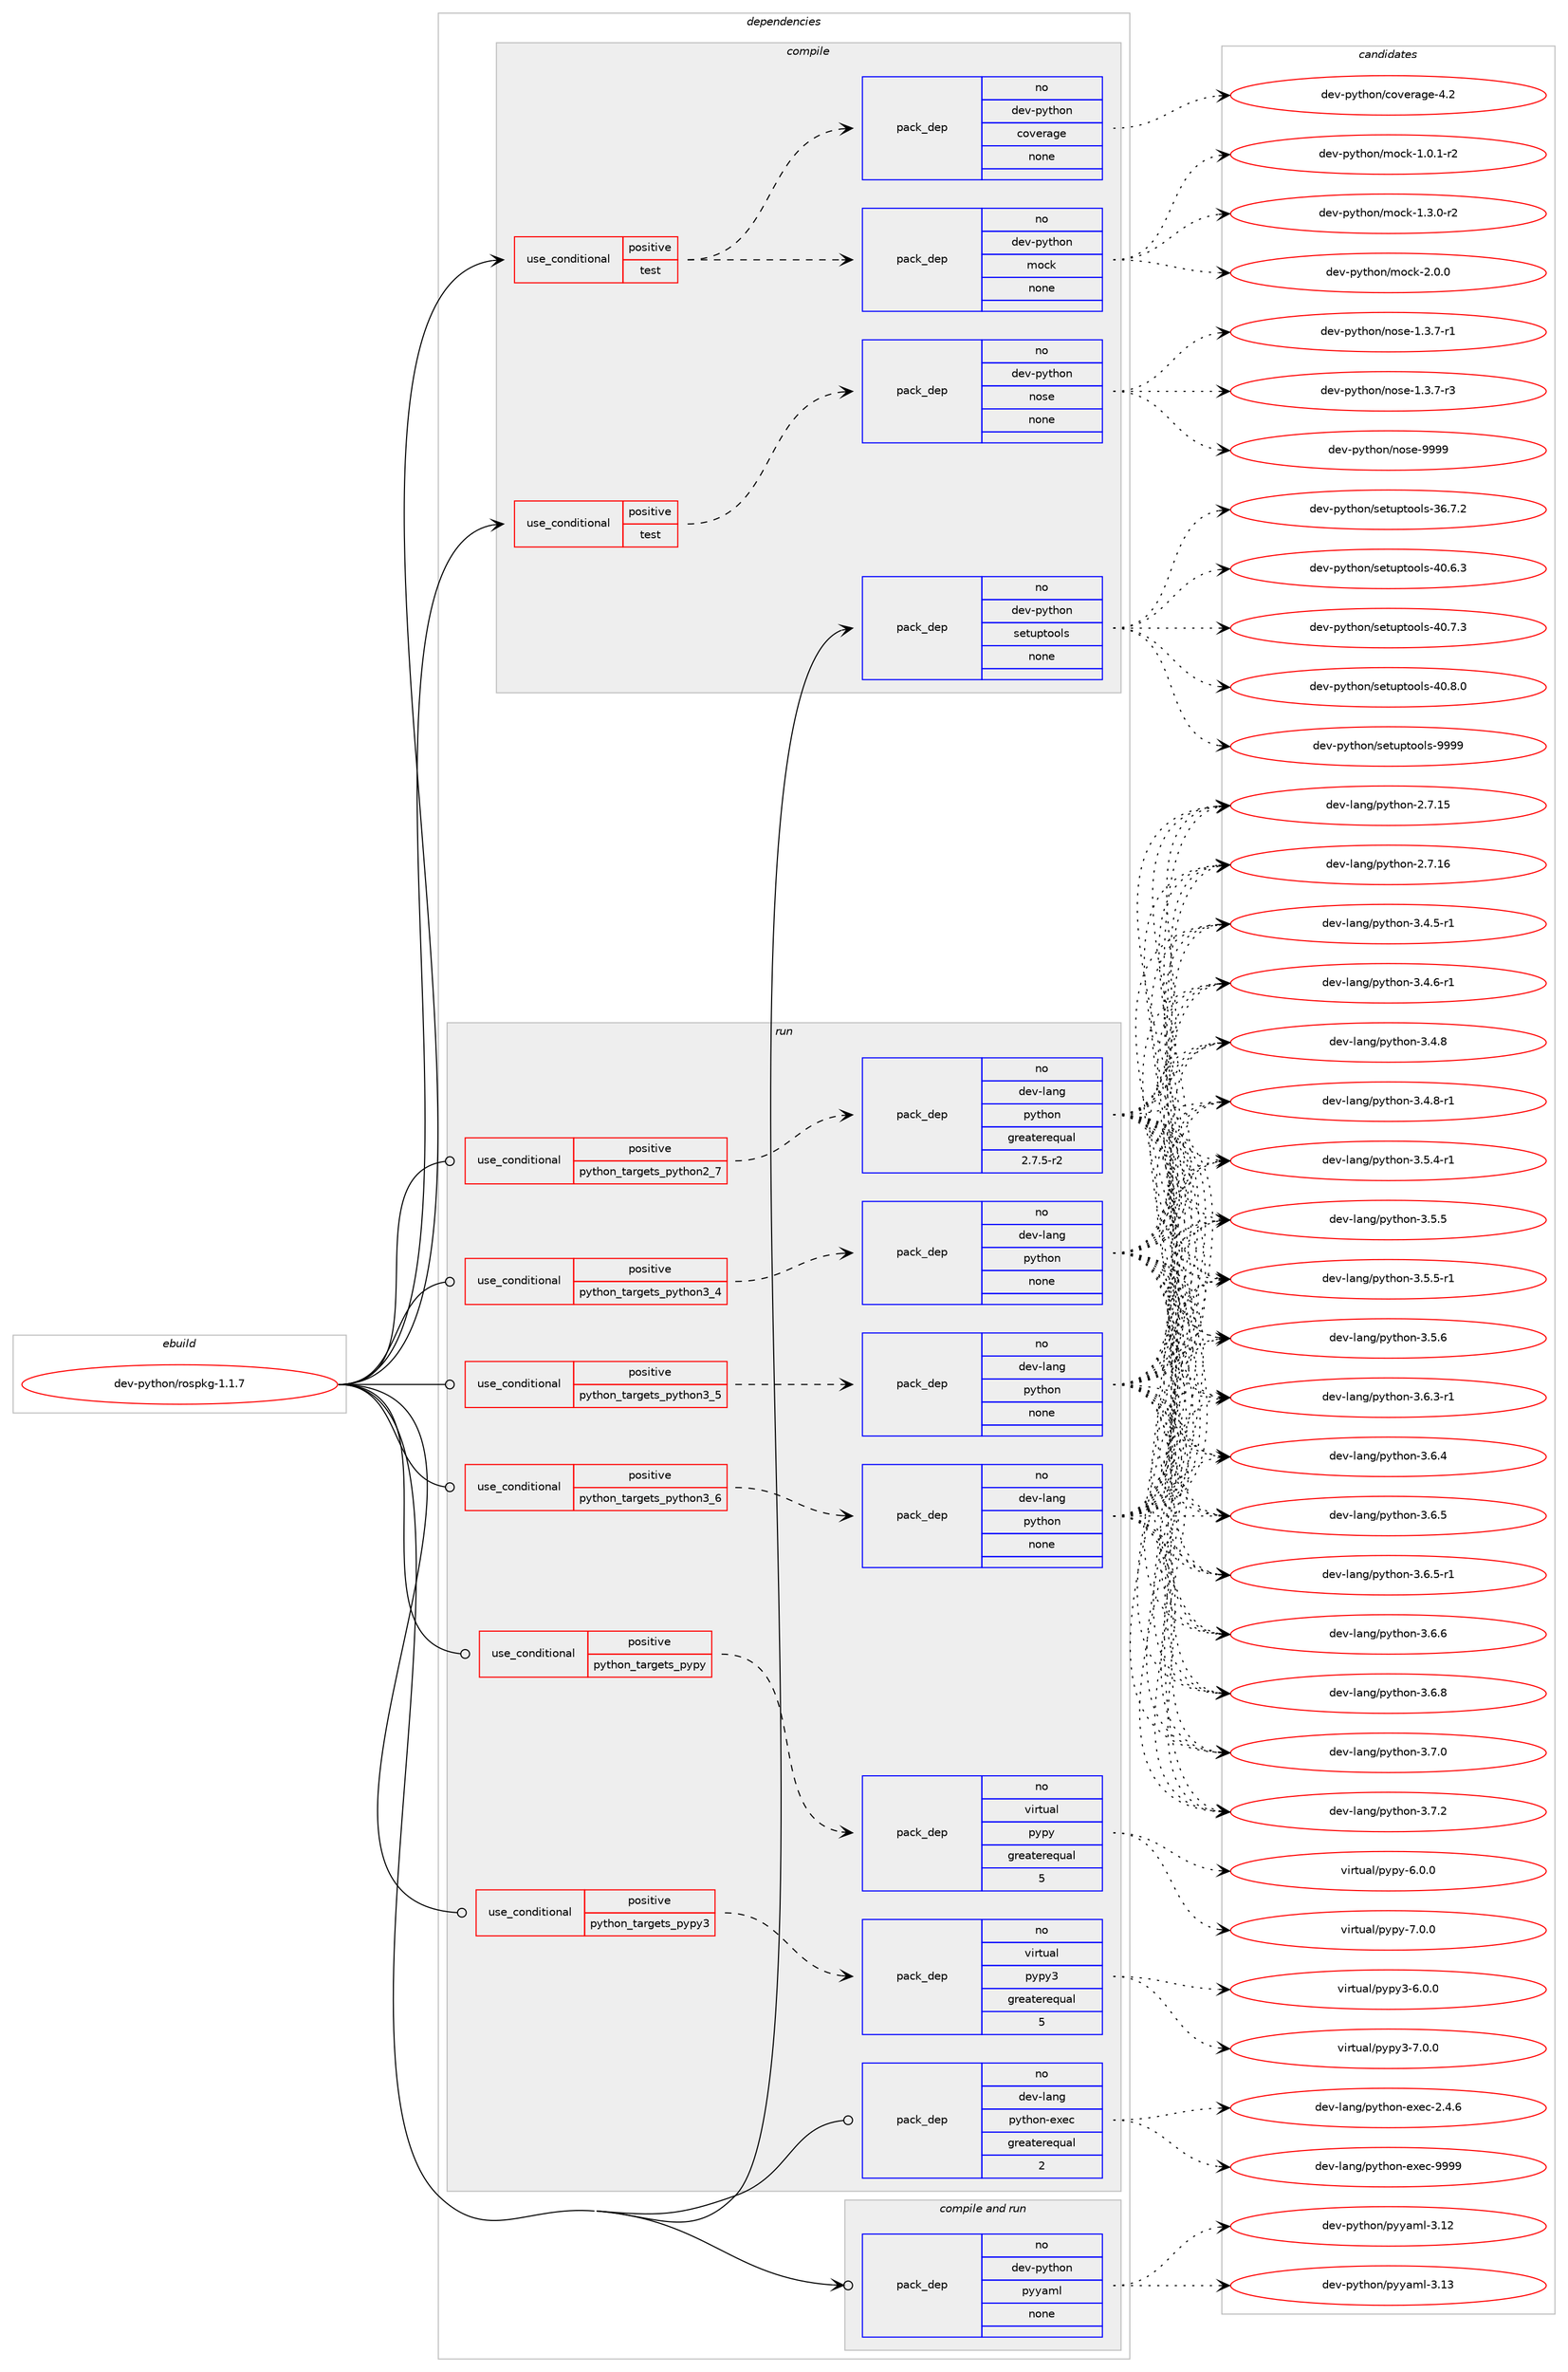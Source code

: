 digraph prolog {

# *************
# Graph options
# *************

newrank=true;
concentrate=true;
compound=true;
graph [rankdir=LR,fontname=Helvetica,fontsize=10,ranksep=1.5];#, ranksep=2.5, nodesep=0.2];
edge  [arrowhead=vee];
node  [fontname=Helvetica,fontsize=10];

# **********
# The ebuild
# **********

subgraph cluster_leftcol {
color=gray;
rank=same;
label=<<i>ebuild</i>>;
id [label="dev-python/rospkg-1.1.7", color=red, width=4, href="../dev-python/rospkg-1.1.7.svg"];
}

# ****************
# The dependencies
# ****************

subgraph cluster_midcol {
color=gray;
label=<<i>dependencies</i>>;
subgraph cluster_compile {
fillcolor="#eeeeee";
style=filled;
label=<<i>compile</i>>;
subgraph cond384052 {
dependency1439673 [label=<<TABLE BORDER="0" CELLBORDER="1" CELLSPACING="0" CELLPADDING="4"><TR><TD ROWSPAN="3" CELLPADDING="10">use_conditional</TD></TR><TR><TD>positive</TD></TR><TR><TD>test</TD></TR></TABLE>>, shape=none, color=red];
subgraph pack1032259 {
dependency1439674 [label=<<TABLE BORDER="0" CELLBORDER="1" CELLSPACING="0" CELLPADDING="4" WIDTH="220"><TR><TD ROWSPAN="6" CELLPADDING="30">pack_dep</TD></TR><TR><TD WIDTH="110">no</TD></TR><TR><TD>dev-python</TD></TR><TR><TD>coverage</TD></TR><TR><TD>none</TD></TR><TR><TD></TD></TR></TABLE>>, shape=none, color=blue];
}
dependency1439673:e -> dependency1439674:w [weight=20,style="dashed",arrowhead="vee"];
subgraph pack1032260 {
dependency1439675 [label=<<TABLE BORDER="0" CELLBORDER="1" CELLSPACING="0" CELLPADDING="4" WIDTH="220"><TR><TD ROWSPAN="6" CELLPADDING="30">pack_dep</TD></TR><TR><TD WIDTH="110">no</TD></TR><TR><TD>dev-python</TD></TR><TR><TD>mock</TD></TR><TR><TD>none</TD></TR><TR><TD></TD></TR></TABLE>>, shape=none, color=blue];
}
dependency1439673:e -> dependency1439675:w [weight=20,style="dashed",arrowhead="vee"];
}
id:e -> dependency1439673:w [weight=20,style="solid",arrowhead="vee"];
subgraph cond384053 {
dependency1439676 [label=<<TABLE BORDER="0" CELLBORDER="1" CELLSPACING="0" CELLPADDING="4"><TR><TD ROWSPAN="3" CELLPADDING="10">use_conditional</TD></TR><TR><TD>positive</TD></TR><TR><TD>test</TD></TR></TABLE>>, shape=none, color=red];
subgraph pack1032261 {
dependency1439677 [label=<<TABLE BORDER="0" CELLBORDER="1" CELLSPACING="0" CELLPADDING="4" WIDTH="220"><TR><TD ROWSPAN="6" CELLPADDING="30">pack_dep</TD></TR><TR><TD WIDTH="110">no</TD></TR><TR><TD>dev-python</TD></TR><TR><TD>nose</TD></TR><TR><TD>none</TD></TR><TR><TD></TD></TR></TABLE>>, shape=none, color=blue];
}
dependency1439676:e -> dependency1439677:w [weight=20,style="dashed",arrowhead="vee"];
}
id:e -> dependency1439676:w [weight=20,style="solid",arrowhead="vee"];
subgraph pack1032262 {
dependency1439678 [label=<<TABLE BORDER="0" CELLBORDER="1" CELLSPACING="0" CELLPADDING="4" WIDTH="220"><TR><TD ROWSPAN="6" CELLPADDING="30">pack_dep</TD></TR><TR><TD WIDTH="110">no</TD></TR><TR><TD>dev-python</TD></TR><TR><TD>setuptools</TD></TR><TR><TD>none</TD></TR><TR><TD></TD></TR></TABLE>>, shape=none, color=blue];
}
id:e -> dependency1439678:w [weight=20,style="solid",arrowhead="vee"];
}
subgraph cluster_compileandrun {
fillcolor="#eeeeee";
style=filled;
label=<<i>compile and run</i>>;
subgraph pack1032263 {
dependency1439679 [label=<<TABLE BORDER="0" CELLBORDER="1" CELLSPACING="0" CELLPADDING="4" WIDTH="220"><TR><TD ROWSPAN="6" CELLPADDING="30">pack_dep</TD></TR><TR><TD WIDTH="110">no</TD></TR><TR><TD>dev-python</TD></TR><TR><TD>pyyaml</TD></TR><TR><TD>none</TD></TR><TR><TD></TD></TR></TABLE>>, shape=none, color=blue];
}
id:e -> dependency1439679:w [weight=20,style="solid",arrowhead="odotvee"];
}
subgraph cluster_run {
fillcolor="#eeeeee";
style=filled;
label=<<i>run</i>>;
subgraph cond384054 {
dependency1439680 [label=<<TABLE BORDER="0" CELLBORDER="1" CELLSPACING="0" CELLPADDING="4"><TR><TD ROWSPAN="3" CELLPADDING="10">use_conditional</TD></TR><TR><TD>positive</TD></TR><TR><TD>python_targets_pypy</TD></TR></TABLE>>, shape=none, color=red];
subgraph pack1032264 {
dependency1439681 [label=<<TABLE BORDER="0" CELLBORDER="1" CELLSPACING="0" CELLPADDING="4" WIDTH="220"><TR><TD ROWSPAN="6" CELLPADDING="30">pack_dep</TD></TR><TR><TD WIDTH="110">no</TD></TR><TR><TD>virtual</TD></TR><TR><TD>pypy</TD></TR><TR><TD>greaterequal</TD></TR><TR><TD>5</TD></TR></TABLE>>, shape=none, color=blue];
}
dependency1439680:e -> dependency1439681:w [weight=20,style="dashed",arrowhead="vee"];
}
id:e -> dependency1439680:w [weight=20,style="solid",arrowhead="odot"];
subgraph cond384055 {
dependency1439682 [label=<<TABLE BORDER="0" CELLBORDER="1" CELLSPACING="0" CELLPADDING="4"><TR><TD ROWSPAN="3" CELLPADDING="10">use_conditional</TD></TR><TR><TD>positive</TD></TR><TR><TD>python_targets_pypy3</TD></TR></TABLE>>, shape=none, color=red];
subgraph pack1032265 {
dependency1439683 [label=<<TABLE BORDER="0" CELLBORDER="1" CELLSPACING="0" CELLPADDING="4" WIDTH="220"><TR><TD ROWSPAN="6" CELLPADDING="30">pack_dep</TD></TR><TR><TD WIDTH="110">no</TD></TR><TR><TD>virtual</TD></TR><TR><TD>pypy3</TD></TR><TR><TD>greaterequal</TD></TR><TR><TD>5</TD></TR></TABLE>>, shape=none, color=blue];
}
dependency1439682:e -> dependency1439683:w [weight=20,style="dashed",arrowhead="vee"];
}
id:e -> dependency1439682:w [weight=20,style="solid",arrowhead="odot"];
subgraph cond384056 {
dependency1439684 [label=<<TABLE BORDER="0" CELLBORDER="1" CELLSPACING="0" CELLPADDING="4"><TR><TD ROWSPAN="3" CELLPADDING="10">use_conditional</TD></TR><TR><TD>positive</TD></TR><TR><TD>python_targets_python2_7</TD></TR></TABLE>>, shape=none, color=red];
subgraph pack1032266 {
dependency1439685 [label=<<TABLE BORDER="0" CELLBORDER="1" CELLSPACING="0" CELLPADDING="4" WIDTH="220"><TR><TD ROWSPAN="6" CELLPADDING="30">pack_dep</TD></TR><TR><TD WIDTH="110">no</TD></TR><TR><TD>dev-lang</TD></TR><TR><TD>python</TD></TR><TR><TD>greaterequal</TD></TR><TR><TD>2.7.5-r2</TD></TR></TABLE>>, shape=none, color=blue];
}
dependency1439684:e -> dependency1439685:w [weight=20,style="dashed",arrowhead="vee"];
}
id:e -> dependency1439684:w [weight=20,style="solid",arrowhead="odot"];
subgraph cond384057 {
dependency1439686 [label=<<TABLE BORDER="0" CELLBORDER="1" CELLSPACING="0" CELLPADDING="4"><TR><TD ROWSPAN="3" CELLPADDING="10">use_conditional</TD></TR><TR><TD>positive</TD></TR><TR><TD>python_targets_python3_4</TD></TR></TABLE>>, shape=none, color=red];
subgraph pack1032267 {
dependency1439687 [label=<<TABLE BORDER="0" CELLBORDER="1" CELLSPACING="0" CELLPADDING="4" WIDTH="220"><TR><TD ROWSPAN="6" CELLPADDING="30">pack_dep</TD></TR><TR><TD WIDTH="110">no</TD></TR><TR><TD>dev-lang</TD></TR><TR><TD>python</TD></TR><TR><TD>none</TD></TR><TR><TD></TD></TR></TABLE>>, shape=none, color=blue];
}
dependency1439686:e -> dependency1439687:w [weight=20,style="dashed",arrowhead="vee"];
}
id:e -> dependency1439686:w [weight=20,style="solid",arrowhead="odot"];
subgraph cond384058 {
dependency1439688 [label=<<TABLE BORDER="0" CELLBORDER="1" CELLSPACING="0" CELLPADDING="4"><TR><TD ROWSPAN="3" CELLPADDING="10">use_conditional</TD></TR><TR><TD>positive</TD></TR><TR><TD>python_targets_python3_5</TD></TR></TABLE>>, shape=none, color=red];
subgraph pack1032268 {
dependency1439689 [label=<<TABLE BORDER="0" CELLBORDER="1" CELLSPACING="0" CELLPADDING="4" WIDTH="220"><TR><TD ROWSPAN="6" CELLPADDING="30">pack_dep</TD></TR><TR><TD WIDTH="110">no</TD></TR><TR><TD>dev-lang</TD></TR><TR><TD>python</TD></TR><TR><TD>none</TD></TR><TR><TD></TD></TR></TABLE>>, shape=none, color=blue];
}
dependency1439688:e -> dependency1439689:w [weight=20,style="dashed",arrowhead="vee"];
}
id:e -> dependency1439688:w [weight=20,style="solid",arrowhead="odot"];
subgraph cond384059 {
dependency1439690 [label=<<TABLE BORDER="0" CELLBORDER="1" CELLSPACING="0" CELLPADDING="4"><TR><TD ROWSPAN="3" CELLPADDING="10">use_conditional</TD></TR><TR><TD>positive</TD></TR><TR><TD>python_targets_python3_6</TD></TR></TABLE>>, shape=none, color=red];
subgraph pack1032269 {
dependency1439691 [label=<<TABLE BORDER="0" CELLBORDER="1" CELLSPACING="0" CELLPADDING="4" WIDTH="220"><TR><TD ROWSPAN="6" CELLPADDING="30">pack_dep</TD></TR><TR><TD WIDTH="110">no</TD></TR><TR><TD>dev-lang</TD></TR><TR><TD>python</TD></TR><TR><TD>none</TD></TR><TR><TD></TD></TR></TABLE>>, shape=none, color=blue];
}
dependency1439690:e -> dependency1439691:w [weight=20,style="dashed",arrowhead="vee"];
}
id:e -> dependency1439690:w [weight=20,style="solid",arrowhead="odot"];
subgraph pack1032270 {
dependency1439692 [label=<<TABLE BORDER="0" CELLBORDER="1" CELLSPACING="0" CELLPADDING="4" WIDTH="220"><TR><TD ROWSPAN="6" CELLPADDING="30">pack_dep</TD></TR><TR><TD WIDTH="110">no</TD></TR><TR><TD>dev-lang</TD></TR><TR><TD>python-exec</TD></TR><TR><TD>greaterequal</TD></TR><TR><TD>2</TD></TR></TABLE>>, shape=none, color=blue];
}
id:e -> dependency1439692:w [weight=20,style="solid",arrowhead="odot"];
}
}

# **************
# The candidates
# **************

subgraph cluster_choices {
rank=same;
color=gray;
label=<<i>candidates</i>>;

subgraph choice1032259 {
color=black;
nodesep=1;
choice1001011184511212111610411111047991111181011149710310145524650 [label="dev-python/coverage-4.2", color=red, width=4,href="../dev-python/coverage-4.2.svg"];
dependency1439674:e -> choice1001011184511212111610411111047991111181011149710310145524650:w [style=dotted,weight="100"];
}
subgraph choice1032260 {
color=black;
nodesep=1;
choice1001011184511212111610411111047109111991074549464846494511450 [label="dev-python/mock-1.0.1-r2", color=red, width=4,href="../dev-python/mock-1.0.1-r2.svg"];
choice1001011184511212111610411111047109111991074549465146484511450 [label="dev-python/mock-1.3.0-r2", color=red, width=4,href="../dev-python/mock-1.3.0-r2.svg"];
choice100101118451121211161041111104710911199107455046484648 [label="dev-python/mock-2.0.0", color=red, width=4,href="../dev-python/mock-2.0.0.svg"];
dependency1439675:e -> choice1001011184511212111610411111047109111991074549464846494511450:w [style=dotted,weight="100"];
dependency1439675:e -> choice1001011184511212111610411111047109111991074549465146484511450:w [style=dotted,weight="100"];
dependency1439675:e -> choice100101118451121211161041111104710911199107455046484648:w [style=dotted,weight="100"];
}
subgraph choice1032261 {
color=black;
nodesep=1;
choice10010111845112121116104111110471101111151014549465146554511449 [label="dev-python/nose-1.3.7-r1", color=red, width=4,href="../dev-python/nose-1.3.7-r1.svg"];
choice10010111845112121116104111110471101111151014549465146554511451 [label="dev-python/nose-1.3.7-r3", color=red, width=4,href="../dev-python/nose-1.3.7-r3.svg"];
choice10010111845112121116104111110471101111151014557575757 [label="dev-python/nose-9999", color=red, width=4,href="../dev-python/nose-9999.svg"];
dependency1439677:e -> choice10010111845112121116104111110471101111151014549465146554511449:w [style=dotted,weight="100"];
dependency1439677:e -> choice10010111845112121116104111110471101111151014549465146554511451:w [style=dotted,weight="100"];
dependency1439677:e -> choice10010111845112121116104111110471101111151014557575757:w [style=dotted,weight="100"];
}
subgraph choice1032262 {
color=black;
nodesep=1;
choice100101118451121211161041111104711510111611711211611111110811545515446554650 [label="dev-python/setuptools-36.7.2", color=red, width=4,href="../dev-python/setuptools-36.7.2.svg"];
choice100101118451121211161041111104711510111611711211611111110811545524846544651 [label="dev-python/setuptools-40.6.3", color=red, width=4,href="../dev-python/setuptools-40.6.3.svg"];
choice100101118451121211161041111104711510111611711211611111110811545524846554651 [label="dev-python/setuptools-40.7.3", color=red, width=4,href="../dev-python/setuptools-40.7.3.svg"];
choice100101118451121211161041111104711510111611711211611111110811545524846564648 [label="dev-python/setuptools-40.8.0", color=red, width=4,href="../dev-python/setuptools-40.8.0.svg"];
choice10010111845112121116104111110471151011161171121161111111081154557575757 [label="dev-python/setuptools-9999", color=red, width=4,href="../dev-python/setuptools-9999.svg"];
dependency1439678:e -> choice100101118451121211161041111104711510111611711211611111110811545515446554650:w [style=dotted,weight="100"];
dependency1439678:e -> choice100101118451121211161041111104711510111611711211611111110811545524846544651:w [style=dotted,weight="100"];
dependency1439678:e -> choice100101118451121211161041111104711510111611711211611111110811545524846554651:w [style=dotted,weight="100"];
dependency1439678:e -> choice100101118451121211161041111104711510111611711211611111110811545524846564648:w [style=dotted,weight="100"];
dependency1439678:e -> choice10010111845112121116104111110471151011161171121161111111081154557575757:w [style=dotted,weight="100"];
}
subgraph choice1032263 {
color=black;
nodesep=1;
choice1001011184511212111610411111047112121121971091084551464950 [label="dev-python/pyyaml-3.12", color=red, width=4,href="../dev-python/pyyaml-3.12.svg"];
choice1001011184511212111610411111047112121121971091084551464951 [label="dev-python/pyyaml-3.13", color=red, width=4,href="../dev-python/pyyaml-3.13.svg"];
dependency1439679:e -> choice1001011184511212111610411111047112121121971091084551464950:w [style=dotted,weight="100"];
dependency1439679:e -> choice1001011184511212111610411111047112121121971091084551464951:w [style=dotted,weight="100"];
}
subgraph choice1032264 {
color=black;
nodesep=1;
choice1181051141161179710847112121112121455446484648 [label="virtual/pypy-6.0.0", color=red, width=4,href="../virtual/pypy-6.0.0.svg"];
choice1181051141161179710847112121112121455546484648 [label="virtual/pypy-7.0.0", color=red, width=4,href="../virtual/pypy-7.0.0.svg"];
dependency1439681:e -> choice1181051141161179710847112121112121455446484648:w [style=dotted,weight="100"];
dependency1439681:e -> choice1181051141161179710847112121112121455546484648:w [style=dotted,weight="100"];
}
subgraph choice1032265 {
color=black;
nodesep=1;
choice118105114116117971084711212111212151455446484648 [label="virtual/pypy3-6.0.0", color=red, width=4,href="../virtual/pypy3-6.0.0.svg"];
choice118105114116117971084711212111212151455546484648 [label="virtual/pypy3-7.0.0", color=red, width=4,href="../virtual/pypy3-7.0.0.svg"];
dependency1439683:e -> choice118105114116117971084711212111212151455446484648:w [style=dotted,weight="100"];
dependency1439683:e -> choice118105114116117971084711212111212151455546484648:w [style=dotted,weight="100"];
}
subgraph choice1032266 {
color=black;
nodesep=1;
choice10010111845108971101034711212111610411111045504655464953 [label="dev-lang/python-2.7.15", color=red, width=4,href="../dev-lang/python-2.7.15.svg"];
choice10010111845108971101034711212111610411111045504655464954 [label="dev-lang/python-2.7.16", color=red, width=4,href="../dev-lang/python-2.7.16.svg"];
choice1001011184510897110103471121211161041111104551465246534511449 [label="dev-lang/python-3.4.5-r1", color=red, width=4,href="../dev-lang/python-3.4.5-r1.svg"];
choice1001011184510897110103471121211161041111104551465246544511449 [label="dev-lang/python-3.4.6-r1", color=red, width=4,href="../dev-lang/python-3.4.6-r1.svg"];
choice100101118451089711010347112121116104111110455146524656 [label="dev-lang/python-3.4.8", color=red, width=4,href="../dev-lang/python-3.4.8.svg"];
choice1001011184510897110103471121211161041111104551465246564511449 [label="dev-lang/python-3.4.8-r1", color=red, width=4,href="../dev-lang/python-3.4.8-r1.svg"];
choice1001011184510897110103471121211161041111104551465346524511449 [label="dev-lang/python-3.5.4-r1", color=red, width=4,href="../dev-lang/python-3.5.4-r1.svg"];
choice100101118451089711010347112121116104111110455146534653 [label="dev-lang/python-3.5.5", color=red, width=4,href="../dev-lang/python-3.5.5.svg"];
choice1001011184510897110103471121211161041111104551465346534511449 [label="dev-lang/python-3.5.5-r1", color=red, width=4,href="../dev-lang/python-3.5.5-r1.svg"];
choice100101118451089711010347112121116104111110455146534654 [label="dev-lang/python-3.5.6", color=red, width=4,href="../dev-lang/python-3.5.6.svg"];
choice1001011184510897110103471121211161041111104551465446514511449 [label="dev-lang/python-3.6.3-r1", color=red, width=4,href="../dev-lang/python-3.6.3-r1.svg"];
choice100101118451089711010347112121116104111110455146544652 [label="dev-lang/python-3.6.4", color=red, width=4,href="../dev-lang/python-3.6.4.svg"];
choice100101118451089711010347112121116104111110455146544653 [label="dev-lang/python-3.6.5", color=red, width=4,href="../dev-lang/python-3.6.5.svg"];
choice1001011184510897110103471121211161041111104551465446534511449 [label="dev-lang/python-3.6.5-r1", color=red, width=4,href="../dev-lang/python-3.6.5-r1.svg"];
choice100101118451089711010347112121116104111110455146544654 [label="dev-lang/python-3.6.6", color=red, width=4,href="../dev-lang/python-3.6.6.svg"];
choice100101118451089711010347112121116104111110455146544656 [label="dev-lang/python-3.6.8", color=red, width=4,href="../dev-lang/python-3.6.8.svg"];
choice100101118451089711010347112121116104111110455146554648 [label="dev-lang/python-3.7.0", color=red, width=4,href="../dev-lang/python-3.7.0.svg"];
choice100101118451089711010347112121116104111110455146554650 [label="dev-lang/python-3.7.2", color=red, width=4,href="../dev-lang/python-3.7.2.svg"];
dependency1439685:e -> choice10010111845108971101034711212111610411111045504655464953:w [style=dotted,weight="100"];
dependency1439685:e -> choice10010111845108971101034711212111610411111045504655464954:w [style=dotted,weight="100"];
dependency1439685:e -> choice1001011184510897110103471121211161041111104551465246534511449:w [style=dotted,weight="100"];
dependency1439685:e -> choice1001011184510897110103471121211161041111104551465246544511449:w [style=dotted,weight="100"];
dependency1439685:e -> choice100101118451089711010347112121116104111110455146524656:w [style=dotted,weight="100"];
dependency1439685:e -> choice1001011184510897110103471121211161041111104551465246564511449:w [style=dotted,weight="100"];
dependency1439685:e -> choice1001011184510897110103471121211161041111104551465346524511449:w [style=dotted,weight="100"];
dependency1439685:e -> choice100101118451089711010347112121116104111110455146534653:w [style=dotted,weight="100"];
dependency1439685:e -> choice1001011184510897110103471121211161041111104551465346534511449:w [style=dotted,weight="100"];
dependency1439685:e -> choice100101118451089711010347112121116104111110455146534654:w [style=dotted,weight="100"];
dependency1439685:e -> choice1001011184510897110103471121211161041111104551465446514511449:w [style=dotted,weight="100"];
dependency1439685:e -> choice100101118451089711010347112121116104111110455146544652:w [style=dotted,weight="100"];
dependency1439685:e -> choice100101118451089711010347112121116104111110455146544653:w [style=dotted,weight="100"];
dependency1439685:e -> choice1001011184510897110103471121211161041111104551465446534511449:w [style=dotted,weight="100"];
dependency1439685:e -> choice100101118451089711010347112121116104111110455146544654:w [style=dotted,weight="100"];
dependency1439685:e -> choice100101118451089711010347112121116104111110455146544656:w [style=dotted,weight="100"];
dependency1439685:e -> choice100101118451089711010347112121116104111110455146554648:w [style=dotted,weight="100"];
dependency1439685:e -> choice100101118451089711010347112121116104111110455146554650:w [style=dotted,weight="100"];
}
subgraph choice1032267 {
color=black;
nodesep=1;
choice10010111845108971101034711212111610411111045504655464953 [label="dev-lang/python-2.7.15", color=red, width=4,href="../dev-lang/python-2.7.15.svg"];
choice10010111845108971101034711212111610411111045504655464954 [label="dev-lang/python-2.7.16", color=red, width=4,href="../dev-lang/python-2.7.16.svg"];
choice1001011184510897110103471121211161041111104551465246534511449 [label="dev-lang/python-3.4.5-r1", color=red, width=4,href="../dev-lang/python-3.4.5-r1.svg"];
choice1001011184510897110103471121211161041111104551465246544511449 [label="dev-lang/python-3.4.6-r1", color=red, width=4,href="../dev-lang/python-3.4.6-r1.svg"];
choice100101118451089711010347112121116104111110455146524656 [label="dev-lang/python-3.4.8", color=red, width=4,href="../dev-lang/python-3.4.8.svg"];
choice1001011184510897110103471121211161041111104551465246564511449 [label="dev-lang/python-3.4.8-r1", color=red, width=4,href="../dev-lang/python-3.4.8-r1.svg"];
choice1001011184510897110103471121211161041111104551465346524511449 [label="dev-lang/python-3.5.4-r1", color=red, width=4,href="../dev-lang/python-3.5.4-r1.svg"];
choice100101118451089711010347112121116104111110455146534653 [label="dev-lang/python-3.5.5", color=red, width=4,href="../dev-lang/python-3.5.5.svg"];
choice1001011184510897110103471121211161041111104551465346534511449 [label="dev-lang/python-3.5.5-r1", color=red, width=4,href="../dev-lang/python-3.5.5-r1.svg"];
choice100101118451089711010347112121116104111110455146534654 [label="dev-lang/python-3.5.6", color=red, width=4,href="../dev-lang/python-3.5.6.svg"];
choice1001011184510897110103471121211161041111104551465446514511449 [label="dev-lang/python-3.6.3-r1", color=red, width=4,href="../dev-lang/python-3.6.3-r1.svg"];
choice100101118451089711010347112121116104111110455146544652 [label="dev-lang/python-3.6.4", color=red, width=4,href="../dev-lang/python-3.6.4.svg"];
choice100101118451089711010347112121116104111110455146544653 [label="dev-lang/python-3.6.5", color=red, width=4,href="../dev-lang/python-3.6.5.svg"];
choice1001011184510897110103471121211161041111104551465446534511449 [label="dev-lang/python-3.6.5-r1", color=red, width=4,href="../dev-lang/python-3.6.5-r1.svg"];
choice100101118451089711010347112121116104111110455146544654 [label="dev-lang/python-3.6.6", color=red, width=4,href="../dev-lang/python-3.6.6.svg"];
choice100101118451089711010347112121116104111110455146544656 [label="dev-lang/python-3.6.8", color=red, width=4,href="../dev-lang/python-3.6.8.svg"];
choice100101118451089711010347112121116104111110455146554648 [label="dev-lang/python-3.7.0", color=red, width=4,href="../dev-lang/python-3.7.0.svg"];
choice100101118451089711010347112121116104111110455146554650 [label="dev-lang/python-3.7.2", color=red, width=4,href="../dev-lang/python-3.7.2.svg"];
dependency1439687:e -> choice10010111845108971101034711212111610411111045504655464953:w [style=dotted,weight="100"];
dependency1439687:e -> choice10010111845108971101034711212111610411111045504655464954:w [style=dotted,weight="100"];
dependency1439687:e -> choice1001011184510897110103471121211161041111104551465246534511449:w [style=dotted,weight="100"];
dependency1439687:e -> choice1001011184510897110103471121211161041111104551465246544511449:w [style=dotted,weight="100"];
dependency1439687:e -> choice100101118451089711010347112121116104111110455146524656:w [style=dotted,weight="100"];
dependency1439687:e -> choice1001011184510897110103471121211161041111104551465246564511449:w [style=dotted,weight="100"];
dependency1439687:e -> choice1001011184510897110103471121211161041111104551465346524511449:w [style=dotted,weight="100"];
dependency1439687:e -> choice100101118451089711010347112121116104111110455146534653:w [style=dotted,weight="100"];
dependency1439687:e -> choice1001011184510897110103471121211161041111104551465346534511449:w [style=dotted,weight="100"];
dependency1439687:e -> choice100101118451089711010347112121116104111110455146534654:w [style=dotted,weight="100"];
dependency1439687:e -> choice1001011184510897110103471121211161041111104551465446514511449:w [style=dotted,weight="100"];
dependency1439687:e -> choice100101118451089711010347112121116104111110455146544652:w [style=dotted,weight="100"];
dependency1439687:e -> choice100101118451089711010347112121116104111110455146544653:w [style=dotted,weight="100"];
dependency1439687:e -> choice1001011184510897110103471121211161041111104551465446534511449:w [style=dotted,weight="100"];
dependency1439687:e -> choice100101118451089711010347112121116104111110455146544654:w [style=dotted,weight="100"];
dependency1439687:e -> choice100101118451089711010347112121116104111110455146544656:w [style=dotted,weight="100"];
dependency1439687:e -> choice100101118451089711010347112121116104111110455146554648:w [style=dotted,weight="100"];
dependency1439687:e -> choice100101118451089711010347112121116104111110455146554650:w [style=dotted,weight="100"];
}
subgraph choice1032268 {
color=black;
nodesep=1;
choice10010111845108971101034711212111610411111045504655464953 [label="dev-lang/python-2.7.15", color=red, width=4,href="../dev-lang/python-2.7.15.svg"];
choice10010111845108971101034711212111610411111045504655464954 [label="dev-lang/python-2.7.16", color=red, width=4,href="../dev-lang/python-2.7.16.svg"];
choice1001011184510897110103471121211161041111104551465246534511449 [label="dev-lang/python-3.4.5-r1", color=red, width=4,href="../dev-lang/python-3.4.5-r1.svg"];
choice1001011184510897110103471121211161041111104551465246544511449 [label="dev-lang/python-3.4.6-r1", color=red, width=4,href="../dev-lang/python-3.4.6-r1.svg"];
choice100101118451089711010347112121116104111110455146524656 [label="dev-lang/python-3.4.8", color=red, width=4,href="../dev-lang/python-3.4.8.svg"];
choice1001011184510897110103471121211161041111104551465246564511449 [label="dev-lang/python-3.4.8-r1", color=red, width=4,href="../dev-lang/python-3.4.8-r1.svg"];
choice1001011184510897110103471121211161041111104551465346524511449 [label="dev-lang/python-3.5.4-r1", color=red, width=4,href="../dev-lang/python-3.5.4-r1.svg"];
choice100101118451089711010347112121116104111110455146534653 [label="dev-lang/python-3.5.5", color=red, width=4,href="../dev-lang/python-3.5.5.svg"];
choice1001011184510897110103471121211161041111104551465346534511449 [label="dev-lang/python-3.5.5-r1", color=red, width=4,href="../dev-lang/python-3.5.5-r1.svg"];
choice100101118451089711010347112121116104111110455146534654 [label="dev-lang/python-3.5.6", color=red, width=4,href="../dev-lang/python-3.5.6.svg"];
choice1001011184510897110103471121211161041111104551465446514511449 [label="dev-lang/python-3.6.3-r1", color=red, width=4,href="../dev-lang/python-3.6.3-r1.svg"];
choice100101118451089711010347112121116104111110455146544652 [label="dev-lang/python-3.6.4", color=red, width=4,href="../dev-lang/python-3.6.4.svg"];
choice100101118451089711010347112121116104111110455146544653 [label="dev-lang/python-3.6.5", color=red, width=4,href="../dev-lang/python-3.6.5.svg"];
choice1001011184510897110103471121211161041111104551465446534511449 [label="dev-lang/python-3.6.5-r1", color=red, width=4,href="../dev-lang/python-3.6.5-r1.svg"];
choice100101118451089711010347112121116104111110455146544654 [label="dev-lang/python-3.6.6", color=red, width=4,href="../dev-lang/python-3.6.6.svg"];
choice100101118451089711010347112121116104111110455146544656 [label="dev-lang/python-3.6.8", color=red, width=4,href="../dev-lang/python-3.6.8.svg"];
choice100101118451089711010347112121116104111110455146554648 [label="dev-lang/python-3.7.0", color=red, width=4,href="../dev-lang/python-3.7.0.svg"];
choice100101118451089711010347112121116104111110455146554650 [label="dev-lang/python-3.7.2", color=red, width=4,href="../dev-lang/python-3.7.2.svg"];
dependency1439689:e -> choice10010111845108971101034711212111610411111045504655464953:w [style=dotted,weight="100"];
dependency1439689:e -> choice10010111845108971101034711212111610411111045504655464954:w [style=dotted,weight="100"];
dependency1439689:e -> choice1001011184510897110103471121211161041111104551465246534511449:w [style=dotted,weight="100"];
dependency1439689:e -> choice1001011184510897110103471121211161041111104551465246544511449:w [style=dotted,weight="100"];
dependency1439689:e -> choice100101118451089711010347112121116104111110455146524656:w [style=dotted,weight="100"];
dependency1439689:e -> choice1001011184510897110103471121211161041111104551465246564511449:w [style=dotted,weight="100"];
dependency1439689:e -> choice1001011184510897110103471121211161041111104551465346524511449:w [style=dotted,weight="100"];
dependency1439689:e -> choice100101118451089711010347112121116104111110455146534653:w [style=dotted,weight="100"];
dependency1439689:e -> choice1001011184510897110103471121211161041111104551465346534511449:w [style=dotted,weight="100"];
dependency1439689:e -> choice100101118451089711010347112121116104111110455146534654:w [style=dotted,weight="100"];
dependency1439689:e -> choice1001011184510897110103471121211161041111104551465446514511449:w [style=dotted,weight="100"];
dependency1439689:e -> choice100101118451089711010347112121116104111110455146544652:w [style=dotted,weight="100"];
dependency1439689:e -> choice100101118451089711010347112121116104111110455146544653:w [style=dotted,weight="100"];
dependency1439689:e -> choice1001011184510897110103471121211161041111104551465446534511449:w [style=dotted,weight="100"];
dependency1439689:e -> choice100101118451089711010347112121116104111110455146544654:w [style=dotted,weight="100"];
dependency1439689:e -> choice100101118451089711010347112121116104111110455146544656:w [style=dotted,weight="100"];
dependency1439689:e -> choice100101118451089711010347112121116104111110455146554648:w [style=dotted,weight="100"];
dependency1439689:e -> choice100101118451089711010347112121116104111110455146554650:w [style=dotted,weight="100"];
}
subgraph choice1032269 {
color=black;
nodesep=1;
choice10010111845108971101034711212111610411111045504655464953 [label="dev-lang/python-2.7.15", color=red, width=4,href="../dev-lang/python-2.7.15.svg"];
choice10010111845108971101034711212111610411111045504655464954 [label="dev-lang/python-2.7.16", color=red, width=4,href="../dev-lang/python-2.7.16.svg"];
choice1001011184510897110103471121211161041111104551465246534511449 [label="dev-lang/python-3.4.5-r1", color=red, width=4,href="../dev-lang/python-3.4.5-r1.svg"];
choice1001011184510897110103471121211161041111104551465246544511449 [label="dev-lang/python-3.4.6-r1", color=red, width=4,href="../dev-lang/python-3.4.6-r1.svg"];
choice100101118451089711010347112121116104111110455146524656 [label="dev-lang/python-3.4.8", color=red, width=4,href="../dev-lang/python-3.4.8.svg"];
choice1001011184510897110103471121211161041111104551465246564511449 [label="dev-lang/python-3.4.8-r1", color=red, width=4,href="../dev-lang/python-3.4.8-r1.svg"];
choice1001011184510897110103471121211161041111104551465346524511449 [label="dev-lang/python-3.5.4-r1", color=red, width=4,href="../dev-lang/python-3.5.4-r1.svg"];
choice100101118451089711010347112121116104111110455146534653 [label="dev-lang/python-3.5.5", color=red, width=4,href="../dev-lang/python-3.5.5.svg"];
choice1001011184510897110103471121211161041111104551465346534511449 [label="dev-lang/python-3.5.5-r1", color=red, width=4,href="../dev-lang/python-3.5.5-r1.svg"];
choice100101118451089711010347112121116104111110455146534654 [label="dev-lang/python-3.5.6", color=red, width=4,href="../dev-lang/python-3.5.6.svg"];
choice1001011184510897110103471121211161041111104551465446514511449 [label="dev-lang/python-3.6.3-r1", color=red, width=4,href="../dev-lang/python-3.6.3-r1.svg"];
choice100101118451089711010347112121116104111110455146544652 [label="dev-lang/python-3.6.4", color=red, width=4,href="../dev-lang/python-3.6.4.svg"];
choice100101118451089711010347112121116104111110455146544653 [label="dev-lang/python-3.6.5", color=red, width=4,href="../dev-lang/python-3.6.5.svg"];
choice1001011184510897110103471121211161041111104551465446534511449 [label="dev-lang/python-3.6.5-r1", color=red, width=4,href="../dev-lang/python-3.6.5-r1.svg"];
choice100101118451089711010347112121116104111110455146544654 [label="dev-lang/python-3.6.6", color=red, width=4,href="../dev-lang/python-3.6.6.svg"];
choice100101118451089711010347112121116104111110455146544656 [label="dev-lang/python-3.6.8", color=red, width=4,href="../dev-lang/python-3.6.8.svg"];
choice100101118451089711010347112121116104111110455146554648 [label="dev-lang/python-3.7.0", color=red, width=4,href="../dev-lang/python-3.7.0.svg"];
choice100101118451089711010347112121116104111110455146554650 [label="dev-lang/python-3.7.2", color=red, width=4,href="../dev-lang/python-3.7.2.svg"];
dependency1439691:e -> choice10010111845108971101034711212111610411111045504655464953:w [style=dotted,weight="100"];
dependency1439691:e -> choice10010111845108971101034711212111610411111045504655464954:w [style=dotted,weight="100"];
dependency1439691:e -> choice1001011184510897110103471121211161041111104551465246534511449:w [style=dotted,weight="100"];
dependency1439691:e -> choice1001011184510897110103471121211161041111104551465246544511449:w [style=dotted,weight="100"];
dependency1439691:e -> choice100101118451089711010347112121116104111110455146524656:w [style=dotted,weight="100"];
dependency1439691:e -> choice1001011184510897110103471121211161041111104551465246564511449:w [style=dotted,weight="100"];
dependency1439691:e -> choice1001011184510897110103471121211161041111104551465346524511449:w [style=dotted,weight="100"];
dependency1439691:e -> choice100101118451089711010347112121116104111110455146534653:w [style=dotted,weight="100"];
dependency1439691:e -> choice1001011184510897110103471121211161041111104551465346534511449:w [style=dotted,weight="100"];
dependency1439691:e -> choice100101118451089711010347112121116104111110455146534654:w [style=dotted,weight="100"];
dependency1439691:e -> choice1001011184510897110103471121211161041111104551465446514511449:w [style=dotted,weight="100"];
dependency1439691:e -> choice100101118451089711010347112121116104111110455146544652:w [style=dotted,weight="100"];
dependency1439691:e -> choice100101118451089711010347112121116104111110455146544653:w [style=dotted,weight="100"];
dependency1439691:e -> choice1001011184510897110103471121211161041111104551465446534511449:w [style=dotted,weight="100"];
dependency1439691:e -> choice100101118451089711010347112121116104111110455146544654:w [style=dotted,weight="100"];
dependency1439691:e -> choice100101118451089711010347112121116104111110455146544656:w [style=dotted,weight="100"];
dependency1439691:e -> choice100101118451089711010347112121116104111110455146554648:w [style=dotted,weight="100"];
dependency1439691:e -> choice100101118451089711010347112121116104111110455146554650:w [style=dotted,weight="100"];
}
subgraph choice1032270 {
color=black;
nodesep=1;
choice1001011184510897110103471121211161041111104510112010199455046524654 [label="dev-lang/python-exec-2.4.6", color=red, width=4,href="../dev-lang/python-exec-2.4.6.svg"];
choice10010111845108971101034711212111610411111045101120101994557575757 [label="dev-lang/python-exec-9999", color=red, width=4,href="../dev-lang/python-exec-9999.svg"];
dependency1439692:e -> choice1001011184510897110103471121211161041111104510112010199455046524654:w [style=dotted,weight="100"];
dependency1439692:e -> choice10010111845108971101034711212111610411111045101120101994557575757:w [style=dotted,weight="100"];
}
}

}
